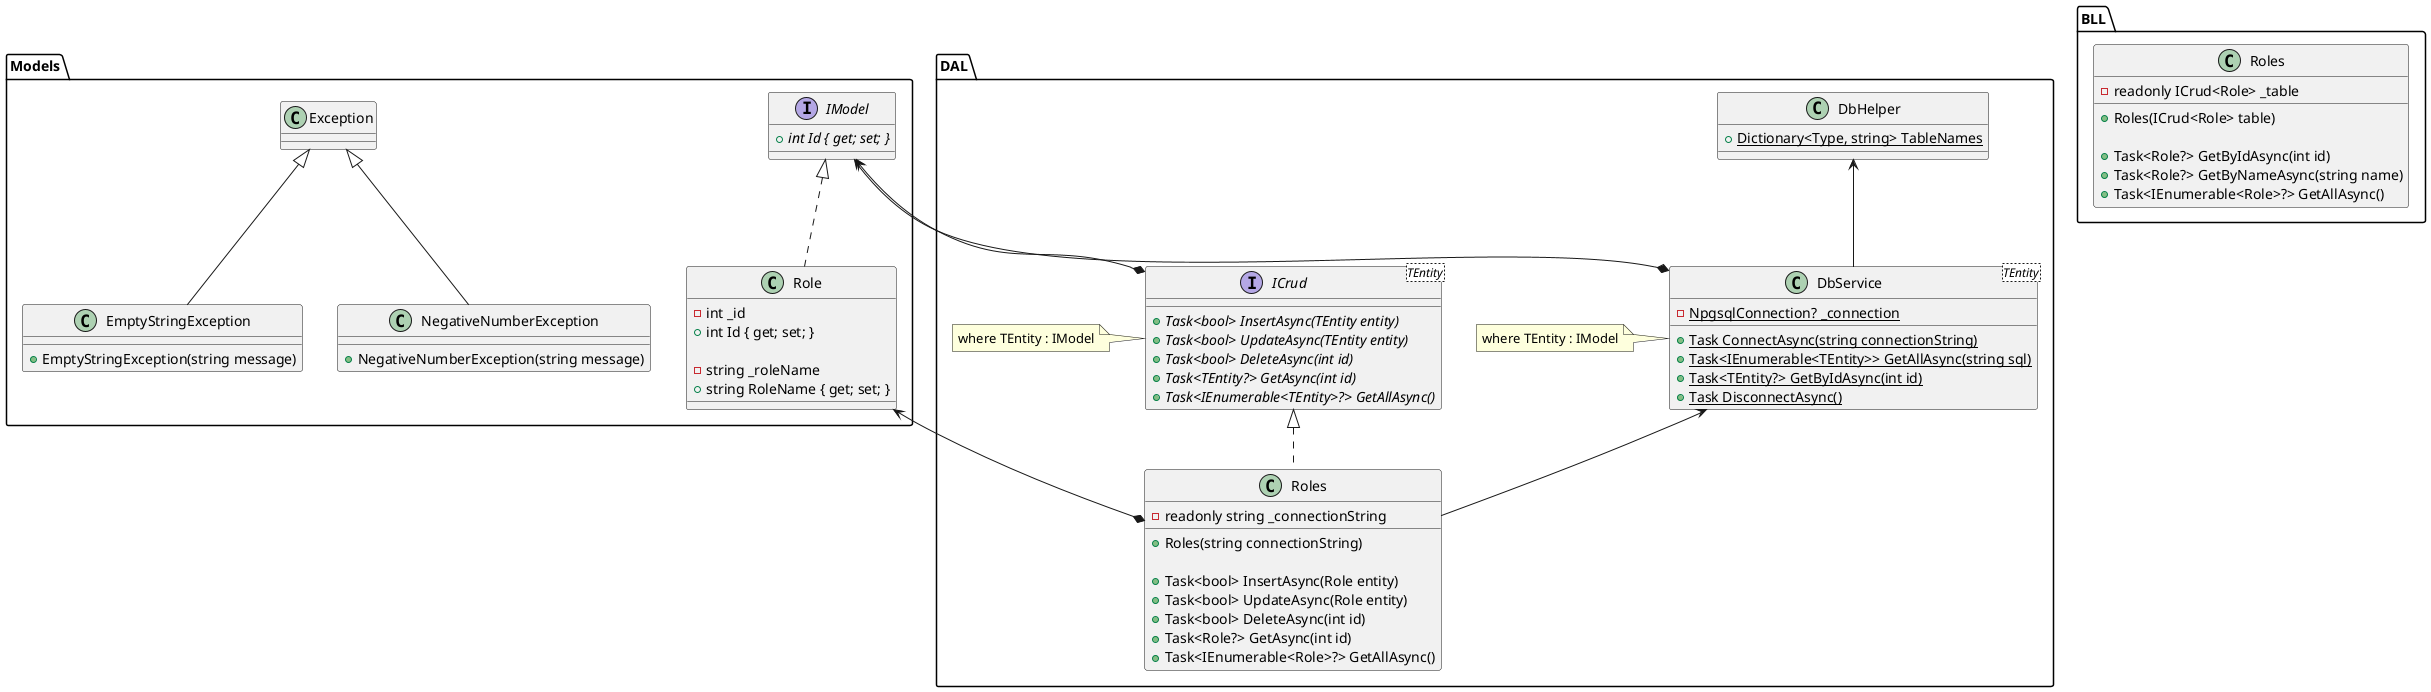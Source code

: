 ﻿@startuml
'https://plantuml.com/class-diagram

package Models {
    Exception <|-- NegativeNumberException
    class NegativeNumberException {
        + NegativeNumberException(string message)
    }
    
    Exception <|-- EmptyStringException
    class EmptyStringException {
        + EmptyStringException(string message)
    }
    
    interface IModel {
        + {abstract} int Id { get; set; }
    }
    
    IModel <|.. Role
    class Role {
        - int _id
        + int Id { get; set; }
        
        - string _roleName
        + string RoleName { get; set; }
    }
}

package DAL {
    class DbHelper {
        + {static} Dictionary<Type, string> TableNames
    }
    
    IModel <--* DbService
    DbHelper <-- DbService
    class DbService<TEntity> {
        - {static} NpgsqlConnection? _connection
        
        + {static} Task ConnectAsync(string connectionString)
        + {static} Task<IEnumerable<TEntity>> GetAllAsync(string sql)
        + {static} Task<TEntity?> GetByIdAsync(int id)
        + {static} Task DisconnectAsync()
    }
    note left
        where TEntity : IModel
    end note
    
    IModel <--* ICrud
    interface ICrud<TEntity> {
        + {abstract} Task<bool> InsertAsync(TEntity entity)
        + {abstract} Task<bool> UpdateAsync(TEntity entity)
        + {abstract} Task<bool> DeleteAsync(int id)
        + {abstract} Task<TEntity?> GetAsync(int id)
        + {abstract} Task<IEnumerable<TEntity>?> GetAllAsync()
    }
    note left
        where TEntity : IModel
    end note
    
    ICrud <|.. Roles
    DbService <-- Roles
    Role  <--* Roles
    class Roles {
        - readonly string _connectionString
        
        + Roles(string connectionString)
        
        + Task<bool> InsertAsync(Role entity)
        + Task<bool> UpdateAsync(Role entity)
        + Task<bool> DeleteAsync(int id)
        + Task<Role?> GetAsync(int id)
        + Task<IEnumerable<Role>?> GetAllAsync()
    }
}

package BLL {
    class Roles {
        - readonly ICrud<Role> _table
        
        + Roles(ICrud<Role> table)
        
        + Task<Role?> GetByIdAsync(int id)
        + Task<Role?> GetByNameAsync(string name)
        + Task<IEnumerable<Role>?> GetAllAsync()
    }
}

@enduml